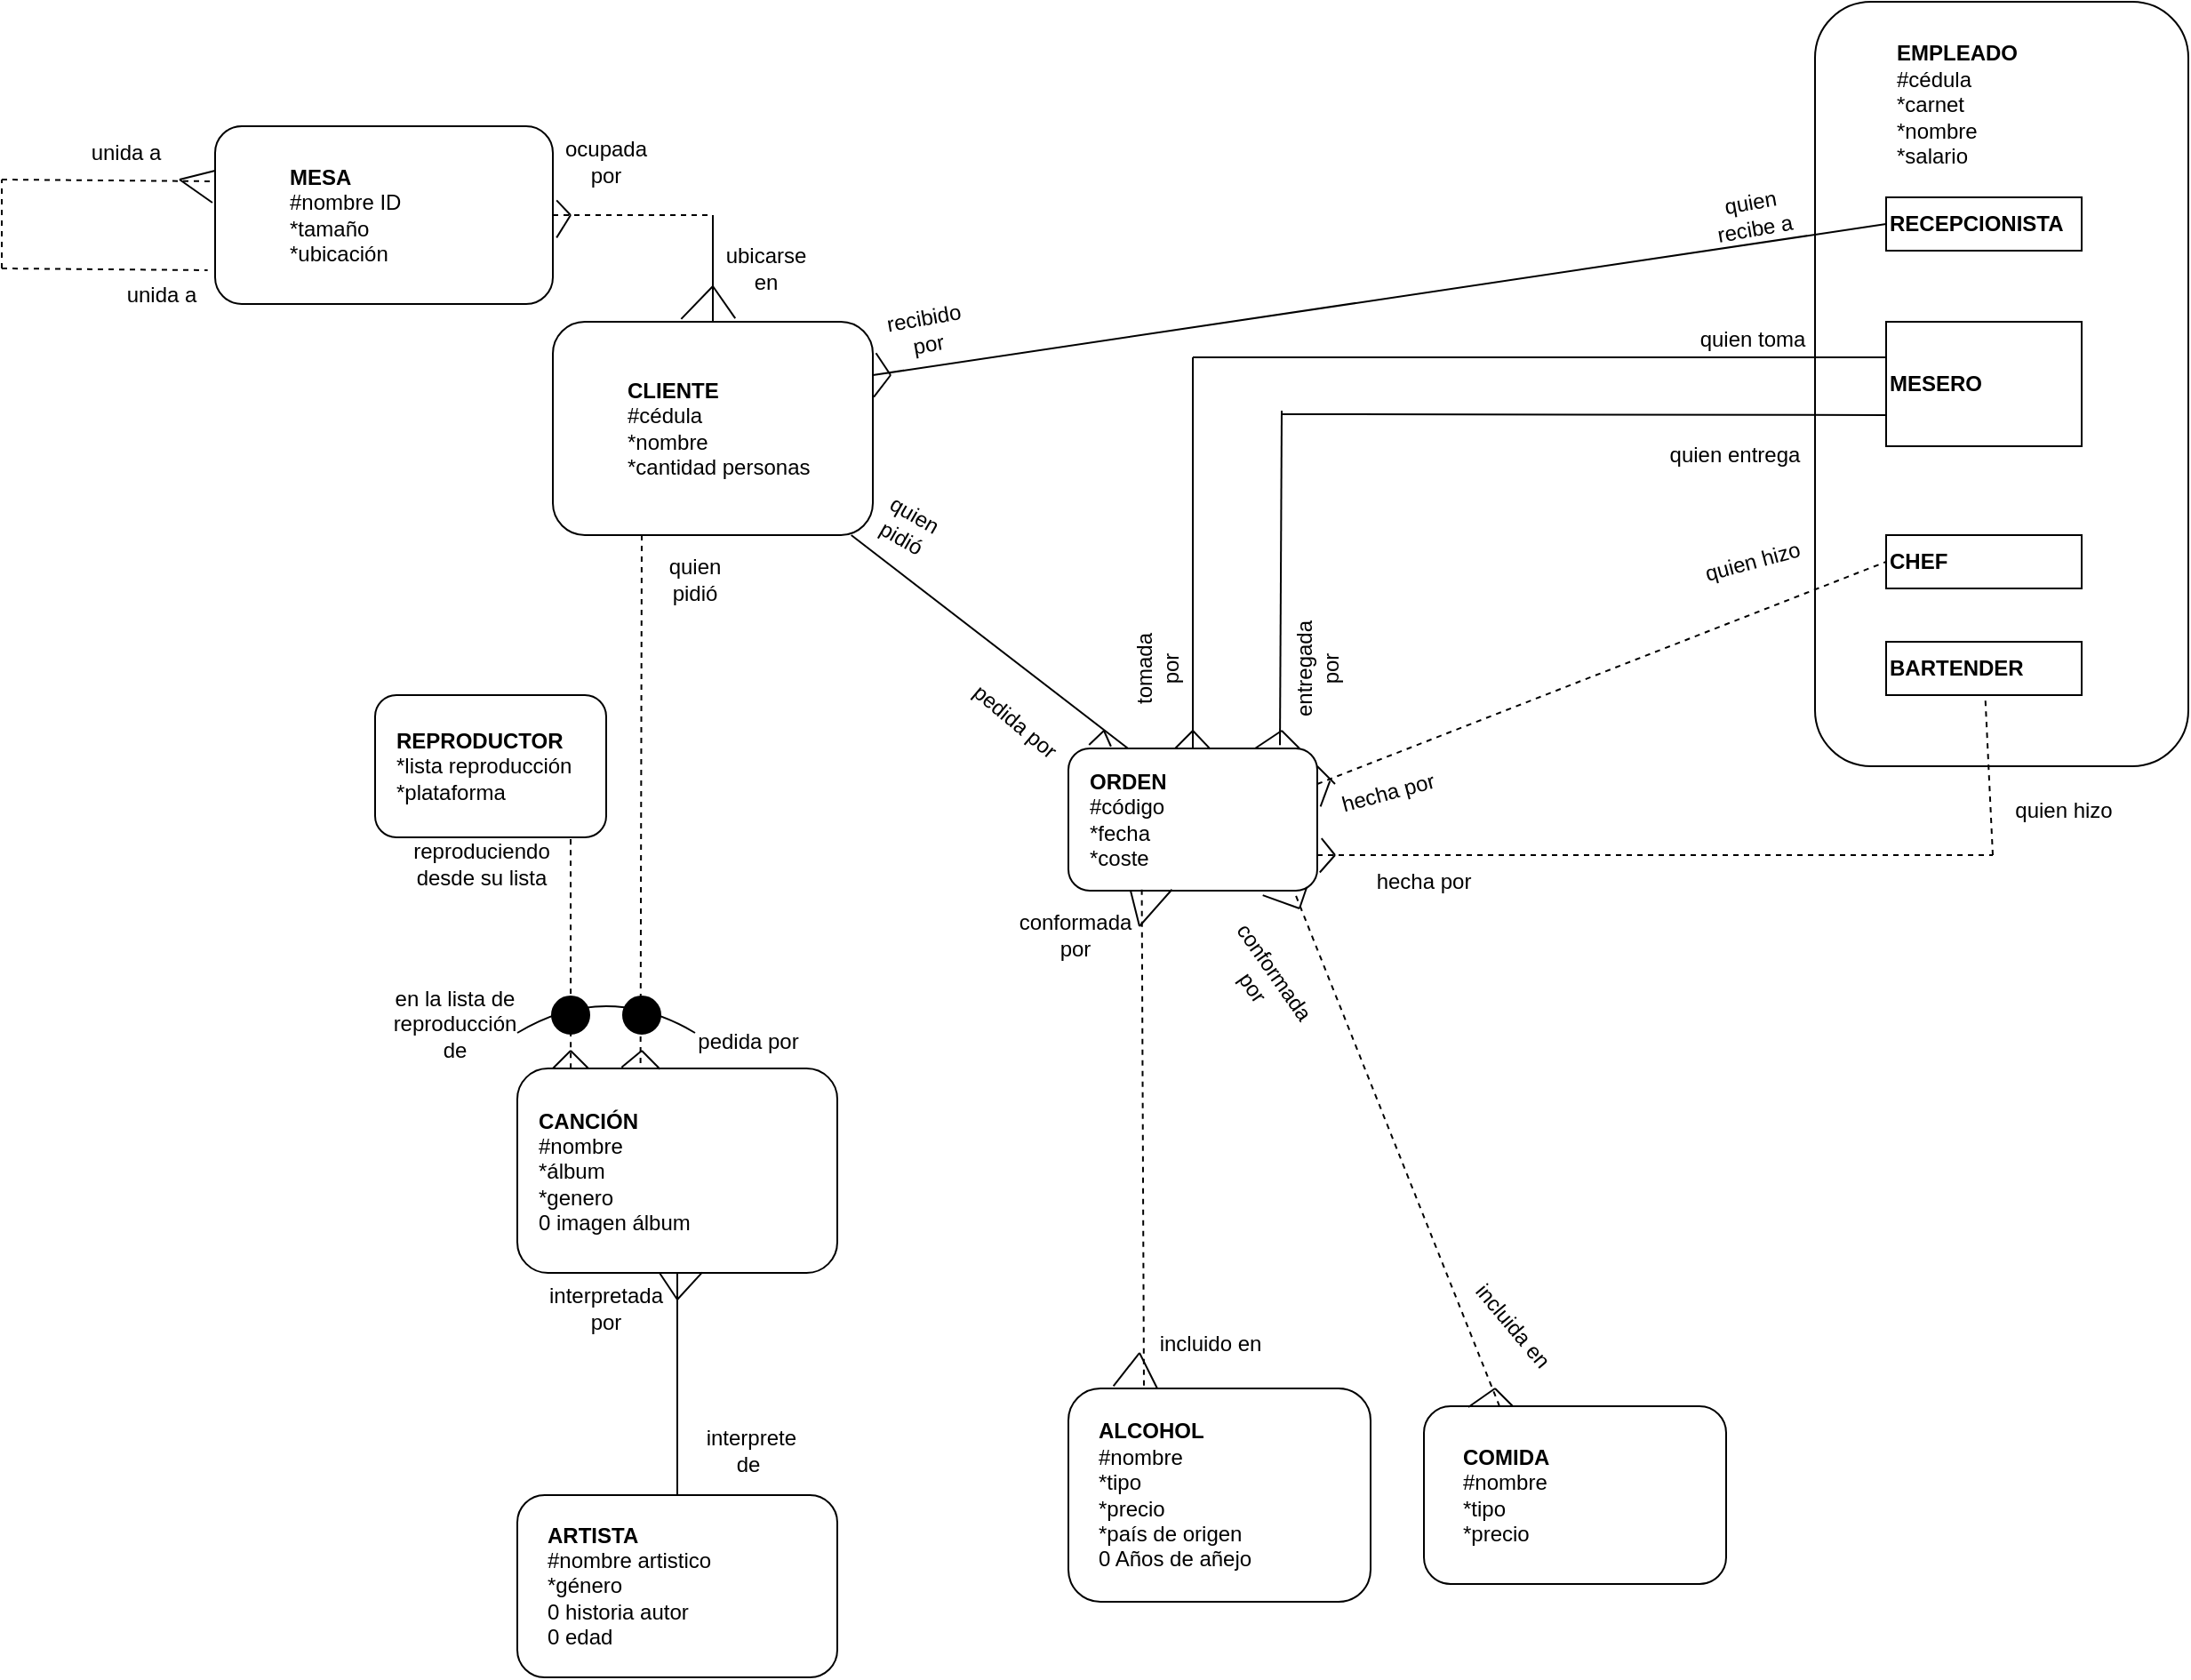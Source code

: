 <mxfile version="15.8.6" type="github">
  <diagram id="t7iMz_v3nmqHoSBbqk-X" name="ModeloER">
    <mxGraphModel dx="1397" dy="313" grid="1" gridSize="10" guides="1" tooltips="1" connect="1" arrows="1" fold="1" page="1" pageScale="1" pageWidth="827" pageHeight="1169" math="0" shadow="0">
      <root>
        <mxCell id="0" />
        <mxCell id="1" parent="0" />
        <mxCell id="szS_IiKJX-dhthdG4j-6-44" value="" style="endArrow=none;html=1;rounded=0;entryX=0.25;entryY=0;entryDx=0;entryDy=0;" parent="1" source="szS_IiKJX-dhthdG4j-6-2" target="szS_IiKJX-dhthdG4j-6-23" edge="1">
          <mxGeometry width="50" height="50" relative="1" as="geometry">
            <mxPoint x="450" y="490" as="sourcePoint" />
            <mxPoint x="500" y="440" as="targetPoint" />
          </mxGeometry>
        </mxCell>
        <mxCell id="szS_IiKJX-dhthdG4j-6-1" value="&lt;blockquote style=&quot;margin: 0 0 0 40px ; border: none ; padding: 0px&quot;&gt;&lt;b&gt;MESA&lt;/b&gt;&lt;/blockquote&gt;&lt;blockquote style=&quot;margin: 0px 0px 0px 40px ; border: none ; padding: 0px&quot;&gt;#nombre ID&lt;/blockquote&gt;&lt;blockquote style=&quot;margin: 0px 0px 0px 40px ; border: none ; padding: 0px&quot;&gt;*tamaño&lt;/blockquote&gt;&lt;blockquote style=&quot;margin: 0px 0px 0px 40px ; border: none ; padding: 0px&quot;&gt;*ubicación&lt;/blockquote&gt;" style="rounded=1;whiteSpace=wrap;html=1;align=left;" parent="1" vertex="1">
          <mxGeometry x="-40" y="70" width="190" height="100" as="geometry" />
        </mxCell>
        <mxCell id="szS_IiKJX-dhthdG4j-6-2" value="&lt;blockquote style=&quot;margin: 0 0 0 40px ; border: none ; padding: 0px&quot;&gt;&lt;b&gt;CLIENTE&lt;br&gt;&lt;/b&gt;#cédula&lt;br&gt;*nombre&lt;br&gt;*cantidad personas&lt;/blockquote&gt;" style="rounded=1;whiteSpace=wrap;html=1;align=left;" parent="1" vertex="1">
          <mxGeometry x="150" y="180" width="180" height="120" as="geometry" />
        </mxCell>
        <mxCell id="szS_IiKJX-dhthdG4j-6-14" value="" style="group;allowArrows=0;" parent="1" vertex="1" connectable="0">
          <mxGeometry x="860" width="210" height="430" as="geometry" />
        </mxCell>
        <mxCell id="szS_IiKJX-dhthdG4j-6-9" value="" style="rounded=1;whiteSpace=wrap;html=1;" parent="szS_IiKJX-dhthdG4j-6-14" vertex="1">
          <mxGeometry width="210" height="430" as="geometry" />
        </mxCell>
        <mxCell id="szS_IiKJX-dhthdG4j-6-8" value="&lt;blockquote style=&quot;margin: 0px 0px 0px 40px ; border: none ; padding: 0px&quot;&gt;&lt;/blockquote&gt;&lt;b&gt;&lt;div style=&quot;text-align: left&quot;&gt;&lt;b&gt;EMPLEADO&lt;/b&gt;&lt;/div&gt;&lt;/b&gt;&lt;blockquote style=&quot;margin: 0px 0px 0px 40px ; border: none ; padding: 0px&quot;&gt;&lt;/blockquote&gt;&lt;span&gt;&lt;div style=&quot;text-align: left&quot;&gt;&lt;span&gt;#cédula&lt;/span&gt;&lt;/div&gt;&lt;/span&gt;&lt;blockquote style=&quot;margin: 0px 0px 0px 40px ; border: none ; padding: 0px&quot;&gt;&lt;/blockquote&gt;&lt;span&gt;&lt;div style=&quot;text-align: left&quot;&gt;&lt;span&gt;*carnet&lt;/span&gt;&lt;/div&gt;&lt;/span&gt;&lt;blockquote style=&quot;margin: 0px 0px 0px 40px ; border: none ; padding: 0px&quot;&gt;&lt;/blockquote&gt;&lt;span&gt;&lt;div style=&quot;text-align: left&quot;&gt;&lt;span&gt;*nombre&lt;/span&gt;&lt;/div&gt;&lt;/span&gt;&lt;div style=&quot;text-align: left&quot;&gt;&lt;span&gt;*salario&lt;/span&gt;&lt;/div&gt;&lt;blockquote style=&quot;text-align: left ; margin: 0px 0px 0px 40px ; border: none ; padding: 0px&quot;&gt;&lt;br&gt;&lt;/blockquote&gt;" style="text;html=1;strokeColor=none;fillColor=none;align=center;verticalAlign=middle;whiteSpace=wrap;rounded=0;" parent="szS_IiKJX-dhthdG4j-6-14" vertex="1">
          <mxGeometry x="40" y="20" width="80" height="90" as="geometry" />
        </mxCell>
        <mxCell id="szS_IiKJX-dhthdG4j-6-10" value="&lt;b&gt;RECEPCIONISTA&lt;br&gt;&lt;/b&gt;" style="rounded=0;whiteSpace=wrap;html=1;align=left;" parent="szS_IiKJX-dhthdG4j-6-14" vertex="1">
          <mxGeometry x="40" y="110" width="110" height="30" as="geometry" />
        </mxCell>
        <mxCell id="szS_IiKJX-dhthdG4j-6-11" value="&lt;b&gt;MESERO&lt;/b&gt;" style="rounded=0;whiteSpace=wrap;html=1;align=left;" parent="szS_IiKJX-dhthdG4j-6-14" vertex="1">
          <mxGeometry x="40" y="180" width="110" height="70" as="geometry" />
        </mxCell>
        <mxCell id="szS_IiKJX-dhthdG4j-6-12" value="&lt;b&gt;CHEF&lt;/b&gt;" style="rounded=0;whiteSpace=wrap;html=1;align=left;" parent="szS_IiKJX-dhthdG4j-6-14" vertex="1">
          <mxGeometry x="40" y="300" width="110" height="30" as="geometry" />
        </mxCell>
        <mxCell id="szS_IiKJX-dhthdG4j-6-13" value="&lt;b&gt;BARTENDER&lt;/b&gt;" style="rounded=0;whiteSpace=wrap;html=1;align=left;" parent="szS_IiKJX-dhthdG4j-6-14" vertex="1">
          <mxGeometry x="40" y="360" width="110" height="30" as="geometry" />
        </mxCell>
        <mxCell id="szS_IiKJX-dhthdG4j-6-22" value="" style="group" parent="1" vertex="1" connectable="0">
          <mxGeometry x="50" y="390" width="130" height="80" as="geometry" />
        </mxCell>
        <mxCell id="szS_IiKJX-dhthdG4j-6-21" value="" style="rounded=1;whiteSpace=wrap;html=1;" parent="szS_IiKJX-dhthdG4j-6-22" vertex="1">
          <mxGeometry width="130" height="80" as="geometry" />
        </mxCell>
        <mxCell id="szS_IiKJX-dhthdG4j-6-20" value="&lt;b&gt;REPRODUCTOR&lt;/b&gt;&lt;br&gt;*lista reproducción&lt;br&gt;*plataforma" style="text;html=1;strokeColor=none;fillColor=none;align=left;verticalAlign=middle;whiteSpace=wrap;rounded=0;" parent="szS_IiKJX-dhthdG4j-6-22" vertex="1">
          <mxGeometry x="10" y="5" width="110" height="70" as="geometry" />
        </mxCell>
        <mxCell id="szS_IiKJX-dhthdG4j-6-25" value="" style="group" parent="1" vertex="1" connectable="0">
          <mxGeometry x="440" y="420" width="140" height="80" as="geometry" />
        </mxCell>
        <mxCell id="szS_IiKJX-dhthdG4j-6-24" value="" style="rounded=1;whiteSpace=wrap;html=1;" parent="szS_IiKJX-dhthdG4j-6-25" vertex="1">
          <mxGeometry width="140" height="80" as="geometry" />
        </mxCell>
        <mxCell id="szS_IiKJX-dhthdG4j-6-23" value="&lt;div&gt;&lt;b&gt;ORDEN&lt;/b&gt;&lt;/div&gt;&lt;div&gt;#código&lt;/div&gt;&lt;div&gt;*fecha&lt;/div&gt;&lt;div&gt;*coste&lt;/div&gt;" style="text;html=1;strokeColor=none;fillColor=none;align=left;verticalAlign=middle;whiteSpace=wrap;rounded=0;" parent="szS_IiKJX-dhthdG4j-6-25" vertex="1">
          <mxGeometry x="10" y="5" width="120" height="70" as="geometry" />
        </mxCell>
        <mxCell id="szS_IiKJX-dhthdG4j-6-28" value="" style="group" parent="1" vertex="1" connectable="0">
          <mxGeometry x="440" y="780" width="170" height="120" as="geometry" />
        </mxCell>
        <mxCell id="szS_IiKJX-dhthdG4j-6-27" value="" style="rounded=1;whiteSpace=wrap;html=1;" parent="szS_IiKJX-dhthdG4j-6-28" vertex="1">
          <mxGeometry width="170" height="120" as="geometry" />
        </mxCell>
        <mxCell id="szS_IiKJX-dhthdG4j-6-26" value="&lt;b&gt;ALCOHOL&lt;/b&gt;&lt;br&gt;#nombre&lt;br&gt;*tipo&lt;br&gt;*precio&lt;br&gt;*país de origen&lt;br&gt;0 Años de añejo" style="text;html=1;strokeColor=none;fillColor=none;align=left;verticalAlign=middle;whiteSpace=wrap;rounded=0;" parent="szS_IiKJX-dhthdG4j-6-28" vertex="1">
          <mxGeometry x="15" y="10" width="140" height="100" as="geometry" />
        </mxCell>
        <mxCell id="szS_IiKJX-dhthdG4j-6-31" value="" style="group" parent="1" vertex="1" connectable="0">
          <mxGeometry x="130" y="600" width="180" height="115" as="geometry" />
        </mxCell>
        <mxCell id="szS_IiKJX-dhthdG4j-6-30" value="" style="rounded=1;whiteSpace=wrap;html=1;" parent="szS_IiKJX-dhthdG4j-6-31" vertex="1">
          <mxGeometry width="180" height="115" as="geometry" />
        </mxCell>
        <mxCell id="szS_IiKJX-dhthdG4j-6-29" value="&lt;b&gt;CANCIÓN&lt;/b&gt;&lt;br&gt;#nombre&lt;br&gt;*álbum&lt;br&gt;*genero&lt;br&gt;0 imagen álbum" style="text;html=1;strokeColor=none;fillColor=none;align=left;verticalAlign=middle;whiteSpace=wrap;rounded=0;" parent="szS_IiKJX-dhthdG4j-6-31" vertex="1">
          <mxGeometry x="10" y="12.5" width="160" height="90" as="geometry" />
        </mxCell>
        <mxCell id="szS_IiKJX-dhthdG4j-6-34" value="" style="group" parent="1" vertex="1" connectable="0">
          <mxGeometry x="130" y="840" width="180" height="102.5" as="geometry" />
        </mxCell>
        <mxCell id="szS_IiKJX-dhthdG4j-6-33" value="" style="rounded=1;whiteSpace=wrap;html=1;" parent="szS_IiKJX-dhthdG4j-6-34" vertex="1">
          <mxGeometry width="180" height="102.5" as="geometry" />
        </mxCell>
        <mxCell id="szS_IiKJX-dhthdG4j-6-32" value="&lt;div&gt;&lt;b&gt;ARTISTA&lt;/b&gt;&lt;/div&gt;&lt;div&gt;#nombre artistico&lt;/div&gt;&lt;div&gt;*género&lt;/div&gt;&lt;div&gt;0 historia autor&lt;/div&gt;&lt;div&gt;0 edad&lt;/div&gt;" style="text;html=1;strokeColor=none;fillColor=none;align=left;verticalAlign=middle;whiteSpace=wrap;rounded=0;" parent="szS_IiKJX-dhthdG4j-6-34" vertex="1">
          <mxGeometry x="15" y="11.25" width="150" height="80" as="geometry" />
        </mxCell>
        <mxCell id="szS_IiKJX-dhthdG4j-6-37" value="" style="endArrow=none;dashed=1;html=1;rounded=0;exitX=1;exitY=0.5;exitDx=0;exitDy=0;" parent="1" source="szS_IiKJX-dhthdG4j-6-1" edge="1">
          <mxGeometry width="50" height="50" relative="1" as="geometry">
            <mxPoint x="-120" y="660" as="sourcePoint" />
            <mxPoint x="240" y="120" as="targetPoint" />
          </mxGeometry>
        </mxCell>
        <mxCell id="szS_IiKJX-dhthdG4j-6-39" value="" style="endArrow=none;html=1;rounded=0;" parent="1" edge="1">
          <mxGeometry width="50" height="50" relative="1" as="geometry">
            <mxPoint x="240" y="120" as="sourcePoint" />
            <mxPoint x="240" y="180" as="targetPoint" />
          </mxGeometry>
        </mxCell>
        <mxCell id="szS_IiKJX-dhthdG4j-6-40" value="" style="endArrow=none;dashed=1;html=1;rounded=0;entryX=0.385;entryY=-0.013;entryDx=0;entryDy=0;entryPerimeter=0;" parent="1" target="szS_IiKJX-dhthdG4j-6-30" edge="1">
          <mxGeometry width="50" height="50" relative="1" as="geometry">
            <mxPoint x="200" y="300" as="sourcePoint" />
            <mxPoint x="200" y="460" as="targetPoint" />
          </mxGeometry>
        </mxCell>
        <mxCell id="szS_IiKJX-dhthdG4j-6-45" value="" style="endArrow=none;html=1;rounded=0;entryX=0;entryY=0.5;entryDx=0;entryDy=0;exitX=1;exitY=0.25;exitDx=0;exitDy=0;" parent="1" source="szS_IiKJX-dhthdG4j-6-2" target="szS_IiKJX-dhthdG4j-6-10" edge="1">
          <mxGeometry width="50" height="50" relative="1" as="geometry">
            <mxPoint x="360" y="200" as="sourcePoint" />
            <mxPoint x="770" y="233" as="targetPoint" />
          </mxGeometry>
        </mxCell>
        <mxCell id="szS_IiKJX-dhthdG4j-6-17" value="" style="group" parent="1" vertex="1" connectable="0">
          <mxGeometry x="640" y="790" width="170" height="100" as="geometry" />
        </mxCell>
        <mxCell id="szS_IiKJX-dhthdG4j-6-15" value="" style="rounded=1;whiteSpace=wrap;html=1;arcSize=15;" parent="szS_IiKJX-dhthdG4j-6-17" vertex="1">
          <mxGeometry width="170" height="100" as="geometry" />
        </mxCell>
        <mxCell id="szS_IiKJX-dhthdG4j-6-16" value="&lt;b&gt;COMIDA&lt;/b&gt;&lt;br&gt;#nombre&lt;br&gt;*tipo&lt;br&gt;*precio" style="text;html=1;strokeColor=none;fillColor=none;align=left;verticalAlign=middle;whiteSpace=wrap;rounded=0;" parent="szS_IiKJX-dhthdG4j-6-17" vertex="1">
          <mxGeometry x="20" y="10" width="130" height="80" as="geometry" />
        </mxCell>
        <mxCell id="szS_IiKJX-dhthdG4j-6-50" value="" style="endArrow=none;html=1;rounded=0;" parent="1" edge="1">
          <mxGeometry width="50" height="50" relative="1" as="geometry">
            <mxPoint x="510" y="200" as="sourcePoint" />
            <mxPoint x="900" y="200" as="targetPoint" />
          </mxGeometry>
        </mxCell>
        <mxCell id="szS_IiKJX-dhthdG4j-6-51" value="" style="endArrow=none;html=1;rounded=0;entryX=0.5;entryY=0;entryDx=0;entryDy=0;exitX=0.5;exitY=1;exitDx=0;exitDy=0;" parent="1" target="szS_IiKJX-dhthdG4j-6-33" edge="1" source="szS_IiKJX-dhthdG4j-6-30">
          <mxGeometry width="50" height="50" relative="1" as="geometry">
            <mxPoint x="310" y="656" as="sourcePoint" />
            <mxPoint x="410" y="656" as="targetPoint" />
          </mxGeometry>
        </mxCell>
        <mxCell id="szS_IiKJX-dhthdG4j-6-56" value="" style="endArrow=none;dashed=1;html=1;rounded=0;entryX=0.25;entryY=0;entryDx=0;entryDy=0;exitX=0.295;exitY=0.992;exitDx=0;exitDy=0;exitPerimeter=0;" parent="1" edge="1" target="szS_IiKJX-dhthdG4j-6-27" source="szS_IiKJX-dhthdG4j-6-24">
          <mxGeometry width="50" height="50" relative="1" as="geometry">
            <mxPoint x="560" y="500" as="sourcePoint" />
            <mxPoint x="810" y="790" as="targetPoint" />
          </mxGeometry>
        </mxCell>
        <mxCell id="szS_IiKJX-dhthdG4j-6-63" value="" style="endArrow=none;html=1;curved=1;" parent="1" edge="1">
          <mxGeometry width="50" height="50" relative="1" as="geometry">
            <mxPoint x="130" y="580" as="sourcePoint" />
            <mxPoint x="230" y="580" as="targetPoint" />
            <Array as="points">
              <mxPoint x="180" y="550" />
            </Array>
          </mxGeometry>
        </mxCell>
        <mxCell id="szS_IiKJX-dhthdG4j-6-68" value="" style="shape=image;html=1;verticalAlign=top;verticalLabelPosition=bottom;labelBackgroundColor=#ffffff;imageAspect=0;aspect=fixed;image=https://cdn4.iconfinder.com/data/icons/essential-app-2/16/record-round-circle-dot-128.png;connectable=0;allowArrows=0;" parent="1" vertex="1">
          <mxGeometry x="130" y="550" as="geometry" />
        </mxCell>
        <mxCell id="szS_IiKJX-dhthdG4j-6-71" value="" style="shape=ellipse;html=1;fillColor=#000000;strokeWidth=2;verticalLabelPosition=bottom;verticalAlignment=top;perimeter=ellipsePerimeter;connectable=0;allowArrows=0;" parent="1" vertex="1">
          <mxGeometry x="150" y="560" width="20" height="20" as="geometry" />
        </mxCell>
        <mxCell id="szS_IiKJX-dhthdG4j-6-72" value="" style="shape=ellipse;html=1;fillColor=#000000;strokeWidth=2;verticalLabelPosition=bottom;verticalAlignment=top;perimeter=ellipsePerimeter;connectable=0;allowArrows=0;" parent="1" vertex="1">
          <mxGeometry x="190" y="560" width="20" height="20" as="geometry" />
        </mxCell>
        <mxCell id="szS_IiKJX-dhthdG4j-6-76" value="" style="endArrow=none;dashed=1;html=1;curved=1;entryX=0.912;entryY=1.026;entryDx=0;entryDy=0;entryPerimeter=0;exitX=0.25;exitY=0;exitDx=0;exitDy=0;" parent="1" source="szS_IiKJX-dhthdG4j-6-15" target="szS_IiKJX-dhthdG4j-6-24" edge="1">
          <mxGeometry width="50" height="50" relative="1" as="geometry">
            <mxPoint x="840" y="600" as="sourcePoint" />
            <mxPoint x="580" y="500" as="targetPoint" />
          </mxGeometry>
        </mxCell>
        <mxCell id="szS_IiKJX-dhthdG4j-6-79" value="" style="endArrow=none;html=1;curved=1;" parent="1" edge="1">
          <mxGeometry width="50" height="50" relative="1" as="geometry">
            <mxPoint x="510" y="420" as="sourcePoint" />
            <mxPoint x="510" y="200" as="targetPoint" />
          </mxGeometry>
        </mxCell>
        <mxCell id="szS_IiKJX-dhthdG4j-6-80" value="" style="endArrow=none;html=1;curved=1;entryX=0;entryY=0.75;entryDx=0;entryDy=0;" parent="1" target="szS_IiKJX-dhthdG4j-6-11" edge="1">
          <mxGeometry width="50" height="50" relative="1" as="geometry">
            <mxPoint x="560" y="232" as="sourcePoint" />
            <mxPoint x="590" y="390" as="targetPoint" />
          </mxGeometry>
        </mxCell>
        <mxCell id="szS_IiKJX-dhthdG4j-6-81" value="" style="endArrow=none;html=1;curved=1;exitX=0.85;exitY=-0.023;exitDx=0;exitDy=0;exitPerimeter=0;" parent="1" source="szS_IiKJX-dhthdG4j-6-24" edge="1">
          <mxGeometry width="50" height="50" relative="1" as="geometry">
            <mxPoint x="560" y="410" as="sourcePoint" />
            <mxPoint x="560" y="230" as="targetPoint" />
          </mxGeometry>
        </mxCell>
        <mxCell id="szS_IiKJX-dhthdG4j-6-82" value="" style="endArrow=none;html=1;curved=1;exitX=0.111;exitY=0;exitDx=0;exitDy=0;exitPerimeter=0;" parent="1" source="szS_IiKJX-dhthdG4j-6-30" edge="1">
          <mxGeometry width="50" height="50" relative="1" as="geometry">
            <mxPoint x="80" y="610" as="sourcePoint" />
            <mxPoint x="160" y="590" as="targetPoint" />
          </mxGeometry>
        </mxCell>
        <mxCell id="szS_IiKJX-dhthdG4j-6-83" value="" style="endArrow=none;html=1;curved=1;" parent="1" edge="1">
          <mxGeometry width="50" height="50" relative="1" as="geometry">
            <mxPoint x="160" y="590" as="sourcePoint" />
            <mxPoint x="170" y="600" as="targetPoint" />
          </mxGeometry>
        </mxCell>
        <mxCell id="szS_IiKJX-dhthdG4j-6-85" value="" style="endArrow=none;dashed=1;html=1;curved=1;exitX=0.167;exitY=0;exitDx=0;exitDy=0;exitPerimeter=0;" parent="1" source="szS_IiKJX-dhthdG4j-6-30" edge="1">
          <mxGeometry width="50" height="50" relative="1" as="geometry">
            <mxPoint x="160" y="520" as="sourcePoint" />
            <mxPoint x="160" y="470" as="targetPoint" />
          </mxGeometry>
        </mxCell>
        <mxCell id="szS_IiKJX-dhthdG4j-6-86" value="" style="endArrow=none;html=1;curved=1;exitX=0.326;exitY=-0.005;exitDx=0;exitDy=0;exitPerimeter=0;" parent="1" source="szS_IiKJX-dhthdG4j-6-30" edge="1">
          <mxGeometry width="50" height="50" relative="1" as="geometry">
            <mxPoint x="130" y="520" as="sourcePoint" />
            <mxPoint x="200" y="590" as="targetPoint" />
          </mxGeometry>
        </mxCell>
        <mxCell id="szS_IiKJX-dhthdG4j-6-87" value="" style="endArrow=none;html=1;curved=1;exitX=0.446;exitY=0.003;exitDx=0;exitDy=0;exitPerimeter=0;" parent="1" source="szS_IiKJX-dhthdG4j-6-30" edge="1">
          <mxGeometry width="50" height="50" relative="1" as="geometry">
            <mxPoint x="250" y="580" as="sourcePoint" />
            <mxPoint x="200" y="590" as="targetPoint" />
          </mxGeometry>
        </mxCell>
        <mxCell id="szS_IiKJX-dhthdG4j-6-88" value="en la lista de reproducción de" style="text;html=1;strokeColor=none;fillColor=none;align=center;verticalAlign=middle;whiteSpace=wrap;rounded=0;" parent="1" vertex="1">
          <mxGeometry x="60" y="550" width="70" height="50" as="geometry" />
        </mxCell>
        <mxCell id="szS_IiKJX-dhthdG4j-6-90" value="pedida por" style="text;html=1;strokeColor=none;fillColor=none;align=center;verticalAlign=middle;whiteSpace=wrap;rounded=0;" parent="1" vertex="1">
          <mxGeometry x="230" y="570" width="60" height="30" as="geometry" />
        </mxCell>
        <mxCell id="szS_IiKJX-dhthdG4j-6-91" value="reproduciendo desde su lista" style="text;html=1;strokeColor=none;fillColor=none;align=center;verticalAlign=middle;whiteSpace=wrap;rounded=0;" parent="1" vertex="1">
          <mxGeometry x="80" y="470" width="60" height="30" as="geometry" />
        </mxCell>
        <mxCell id="szS_IiKJX-dhthdG4j-6-93" value="quien pidió" style="text;html=1;strokeColor=none;fillColor=none;align=center;verticalAlign=middle;whiteSpace=wrap;rounded=0;" parent="1" vertex="1">
          <mxGeometry x="200" y="310" width="60" height="30" as="geometry" />
        </mxCell>
        <mxCell id="szS_IiKJX-dhthdG4j-6-95" value="quien pidió" style="text;html=1;strokeColor=none;fillColor=none;align=center;verticalAlign=middle;whiteSpace=wrap;rounded=0;rotation=30;" parent="1" vertex="1">
          <mxGeometry x="320" y="280" width="60" height="30" as="geometry" />
        </mxCell>
        <mxCell id="szS_IiKJX-dhthdG4j-6-97" value="pedida por" style="text;html=1;strokeColor=none;fillColor=none;align=center;verticalAlign=middle;whiteSpace=wrap;rounded=0;rotation=40;" parent="1" vertex="1">
          <mxGeometry x="380" y="390" width="60" height="30" as="geometry" />
        </mxCell>
        <mxCell id="szS_IiKJX-dhthdG4j-6-98" value="tomada por" style="text;html=1;strokeColor=none;fillColor=none;align=center;verticalAlign=middle;whiteSpace=wrap;rounded=0;rotation=-90;" parent="1" vertex="1">
          <mxGeometry x="460" y="360" width="60" height="30" as="geometry" />
        </mxCell>
        <mxCell id="szS_IiKJX-dhthdG4j-6-102" value="quien toma" style="text;html=1;strokeColor=none;fillColor=none;align=center;verticalAlign=middle;whiteSpace=wrap;rounded=0;" parent="1" vertex="1">
          <mxGeometry x="760" y="180" width="130" height="20" as="geometry" />
        </mxCell>
        <mxCell id="szS_IiKJX-dhthdG4j-6-103" value="quien entrega" style="text;html=1;strokeColor=none;fillColor=none;align=center;verticalAlign=middle;whiteSpace=wrap;rounded=0;" parent="1" vertex="1">
          <mxGeometry x="770" y="240" width="90" height="30" as="geometry" />
        </mxCell>
        <mxCell id="szS_IiKJX-dhthdG4j-6-104" value="entregada por" style="text;html=1;strokeColor=none;fillColor=none;align=center;verticalAlign=middle;whiteSpace=wrap;rounded=0;rotation=-90;" parent="1" vertex="1">
          <mxGeometry x="550" y="360" width="60" height="30" as="geometry" />
        </mxCell>
        <mxCell id="szS_IiKJX-dhthdG4j-6-105" value="" style="endArrow=none;html=1;entryX=0.57;entryY=0.004;entryDx=0;entryDy=0;entryPerimeter=0;" parent="1" target="szS_IiKJX-dhthdG4j-6-24" edge="1">
          <mxGeometry width="50" height="50" relative="1" as="geometry">
            <mxPoint x="510" y="410" as="sourcePoint" />
            <mxPoint x="630" y="360" as="targetPoint" />
          </mxGeometry>
        </mxCell>
        <mxCell id="szS_IiKJX-dhthdG4j-6-106" value="" style="endArrow=none;html=1;entryX=0.429;entryY=0;entryDx=0;entryDy=0;entryPerimeter=0;" parent="1" target="szS_IiKJX-dhthdG4j-6-24" edge="1">
          <mxGeometry width="50" height="50" relative="1" as="geometry">
            <mxPoint x="510" y="410" as="sourcePoint" />
            <mxPoint x="630" y="360" as="targetPoint" />
          </mxGeometry>
        </mxCell>
        <mxCell id="szS_IiKJX-dhthdG4j-6-108" value="recibido por" style="text;html=1;strokeColor=none;fillColor=none;align=center;verticalAlign=middle;whiteSpace=wrap;rounded=0;rotation=-10;" parent="1" vertex="1">
          <mxGeometry x="330" y="170" width="60" height="30" as="geometry" />
        </mxCell>
        <mxCell id="szS_IiKJX-dhthdG4j-6-109" value="quien recibe a" style="text;html=1;strokeColor=none;fillColor=none;align=center;verticalAlign=middle;whiteSpace=wrap;rounded=0;rotation=-10;" parent="1" vertex="1">
          <mxGeometry x="795" y="105" width="60" height="30" as="geometry" />
        </mxCell>
        <mxCell id="szS_IiKJX-dhthdG4j-6-110" value="" style="endArrow=none;html=1;exitX=0.75;exitY=0;exitDx=0;exitDy=0;" parent="1" source="szS_IiKJX-dhthdG4j-6-24" edge="1">
          <mxGeometry width="50" height="50" relative="1" as="geometry">
            <mxPoint x="580" y="400" as="sourcePoint" />
            <mxPoint x="560" y="410" as="targetPoint" />
          </mxGeometry>
        </mxCell>
        <mxCell id="szS_IiKJX-dhthdG4j-6-111" value="" style="endArrow=none;html=1;" parent="1" edge="1">
          <mxGeometry width="50" height="50" relative="1" as="geometry">
            <mxPoint x="560" y="410" as="sourcePoint" />
            <mxPoint x="570" y="420" as="targetPoint" />
          </mxGeometry>
        </mxCell>
        <mxCell id="szS_IiKJX-dhthdG4j-6-112" value="" style="endArrow=none;html=1;exitX=1.003;exitY=0.353;exitDx=0;exitDy=0;exitPerimeter=0;" parent="1" source="szS_IiKJX-dhthdG4j-6-2" edge="1">
          <mxGeometry width="50" height="50" relative="1" as="geometry">
            <mxPoint x="580" y="310" as="sourcePoint" />
            <mxPoint x="340" y="210" as="targetPoint" />
          </mxGeometry>
        </mxCell>
        <mxCell id="szS_IiKJX-dhthdG4j-6-113" value="" style="endArrow=none;html=1;exitX=0;exitY=0.75;exitDx=0;exitDy=0;" parent="1" source="szS_IiKJX-dhthdG4j-6-108" edge="1">
          <mxGeometry width="50" height="50" relative="1" as="geometry">
            <mxPoint x="580" y="310" as="sourcePoint" />
            <mxPoint x="340" y="210" as="targetPoint" />
          </mxGeometry>
        </mxCell>
        <mxCell id="szS_IiKJX-dhthdG4j-6-114" value="interpretada por" style="text;html=1;strokeColor=none;fillColor=none;align=center;verticalAlign=middle;whiteSpace=wrap;rounded=0;connectable=0;" parent="1" vertex="1">
          <mxGeometry x="150" y="720" width="60" height="30" as="geometry" />
        </mxCell>
        <mxCell id="szS_IiKJX-dhthdG4j-6-115" value="&amp;nbsp;interprete de" style="text;html=1;strokeColor=none;fillColor=none;align=center;verticalAlign=middle;whiteSpace=wrap;rounded=0;" parent="1" vertex="1">
          <mxGeometry x="230" y="800" width="60" height="30" as="geometry" />
        </mxCell>
        <mxCell id="szS_IiKJX-dhthdG4j-6-119" value="ocupada por" style="text;html=1;strokeColor=none;fillColor=none;align=center;verticalAlign=middle;whiteSpace=wrap;rounded=0;" parent="1" vertex="1">
          <mxGeometry x="150" y="75" width="60" height="30" as="geometry" />
        </mxCell>
        <mxCell id="szS_IiKJX-dhthdG4j-6-120" value="ubicarse en" style="text;html=1;strokeColor=none;fillColor=none;align=center;verticalAlign=middle;whiteSpace=wrap;rounded=0;connectable=0;" parent="1" vertex="1">
          <mxGeometry x="240" y="135" width="60" height="30" as="geometry" />
        </mxCell>
        <mxCell id="szS_IiKJX-dhthdG4j-6-121" value="conformada por" style="text;html=1;strokeColor=none;fillColor=none;align=center;verticalAlign=middle;whiteSpace=wrap;rounded=0;rotation=0;connectable=0;" parent="1" vertex="1">
          <mxGeometry x="414" y="510" width="60" height="30" as="geometry" />
        </mxCell>
        <mxCell id="szS_IiKJX-dhthdG4j-6-123" value="incluido en" style="text;html=1;strokeColor=none;fillColor=none;align=center;verticalAlign=middle;whiteSpace=wrap;rounded=0;rotation=0;connectable=0;" parent="1" vertex="1">
          <mxGeometry x="490" y="740" width="60" height="30" as="geometry" />
        </mxCell>
        <mxCell id="szS_IiKJX-dhthdG4j-6-124" value="conformada por" style="text;html=1;strokeColor=none;fillColor=none;align=center;verticalAlign=middle;whiteSpace=wrap;rounded=0;rotation=55;connectable=0;" parent="1" vertex="1">
          <mxGeometry x="520" y="535" width="60" height="30" as="geometry" />
        </mxCell>
        <mxCell id="szS_IiKJX-dhthdG4j-6-125" value="incluida en" style="text;html=1;strokeColor=none;fillColor=none;align=center;verticalAlign=middle;whiteSpace=wrap;rounded=0;rotation=50;connectable=0;" parent="1" vertex="1">
          <mxGeometry x="660" y="730" width="60" height="30" as="geometry" />
        </mxCell>
        <mxCell id="szS_IiKJX-dhthdG4j-6-128" value="quien hizo" style="text;html=1;strokeColor=none;fillColor=none;align=center;verticalAlign=middle;whiteSpace=wrap;rounded=0;rotation=-15;" parent="1" vertex="1">
          <mxGeometry x="795" y="300" width="60" height="30" as="geometry" />
        </mxCell>
        <mxCell id="szS_IiKJX-dhthdG4j-6-129" value="" style="endArrow=none;html=1;exitX=0.401;exitY=-0.013;exitDx=0;exitDy=0;exitPerimeter=0;" parent="1" source="szS_IiKJX-dhthdG4j-6-2" edge="1">
          <mxGeometry width="50" height="50" relative="1" as="geometry">
            <mxPoint x="300" y="140" as="sourcePoint" />
            <mxPoint x="240" y="160" as="targetPoint" />
          </mxGeometry>
        </mxCell>
        <mxCell id="szS_IiKJX-dhthdG4j-6-130" value="" style="endArrow=none;html=1;entryX=0.57;entryY=-0.016;entryDx=0;entryDy=0;entryPerimeter=0;" parent="1" target="szS_IiKJX-dhthdG4j-6-2" edge="1">
          <mxGeometry width="50" height="50" relative="1" as="geometry">
            <mxPoint x="240" y="160" as="sourcePoint" />
            <mxPoint x="350" y="90" as="targetPoint" />
          </mxGeometry>
        </mxCell>
        <mxCell id="szS_IiKJX-dhthdG4j-6-142" value="hecha por" style="text;html=1;strokeColor=none;fillColor=none;align=center;verticalAlign=middle;whiteSpace=wrap;rounded=0;rotation=-15;connectable=0;" parent="1" vertex="1">
          <mxGeometry x="590" y="430" width="60" height="30" as="geometry" />
        </mxCell>
        <mxCell id="szS_IiKJX-dhthdG4j-6-143" value="" style="endArrow=none;html=1;entryX=-0.004;entryY=0.31;entryDx=0;entryDy=0;entryPerimeter=0;dashed=1;" parent="1" target="szS_IiKJX-dhthdG4j-6-1" edge="1">
          <mxGeometry width="50" height="50" relative="1" as="geometry">
            <mxPoint x="-160" y="100" as="sourcePoint" />
            <mxPoint x="-80" y="50" as="targetPoint" />
          </mxGeometry>
        </mxCell>
        <mxCell id="szS_IiKJX-dhthdG4j-6-146" value="" style="endArrow=none;dashed=1;html=1;" parent="1" edge="1">
          <mxGeometry width="50" height="50" relative="1" as="geometry">
            <mxPoint x="-160" y="150" as="sourcePoint" />
            <mxPoint x="-160" y="100" as="targetPoint" />
          </mxGeometry>
        </mxCell>
        <mxCell id="szS_IiKJX-dhthdG4j-6-147" value="" style="endArrow=none;dashed=1;html=1;entryX=-0.022;entryY=0.81;entryDx=0;entryDy=0;entryPerimeter=0;" parent="1" target="szS_IiKJX-dhthdG4j-6-1" edge="1">
          <mxGeometry width="50" height="50" relative="1" as="geometry">
            <mxPoint x="-160" y="150" as="sourcePoint" />
            <mxPoint x="-80" y="50" as="targetPoint" />
          </mxGeometry>
        </mxCell>
        <mxCell id="szS_IiKJX-dhthdG4j-6-148" value="" style="endArrow=none;html=1;entryX=-0.008;entryY=0.43;entryDx=0;entryDy=0;entryPerimeter=0;" parent="1" target="szS_IiKJX-dhthdG4j-6-1" edge="1">
          <mxGeometry width="50" height="50" relative="1" as="geometry">
            <mxPoint x="-60" y="100" as="sourcePoint" />
            <mxPoint x="-70" y="130" as="targetPoint" />
          </mxGeometry>
        </mxCell>
        <mxCell id="szS_IiKJX-dhthdG4j-6-149" value="" style="endArrow=none;html=1;entryX=0;entryY=0.25;entryDx=0;entryDy=0;" parent="1" target="szS_IiKJX-dhthdG4j-6-1" edge="1">
          <mxGeometry width="50" height="50" relative="1" as="geometry">
            <mxPoint x="-60" y="100" as="sourcePoint" />
            <mxPoint x="-80" y="50" as="targetPoint" />
          </mxGeometry>
        </mxCell>
        <mxCell id="szS_IiKJX-dhthdG4j-6-150" value="unida a" style="text;html=1;strokeColor=none;fillColor=none;align=center;verticalAlign=middle;whiteSpace=wrap;rounded=0;" parent="1" vertex="1">
          <mxGeometry x="-100" y="150" width="60" height="30" as="geometry" />
        </mxCell>
        <mxCell id="szS_IiKJX-dhthdG4j-6-151" value="unida a" style="text;html=1;strokeColor=none;fillColor=none;align=center;verticalAlign=middle;whiteSpace=wrap;rounded=0;" parent="1" vertex="1">
          <mxGeometry x="-120" y="70" width="60" height="30" as="geometry" />
        </mxCell>
        <mxCell id="E4MxPmM2y-Qh73wYfzmi-3" value="" style="endArrow=none;dashed=1;html=1;rounded=0;exitX=1;exitY=0.25;exitDx=0;exitDy=0;entryX=0;entryY=0.5;entryDx=0;entryDy=0;" edge="1" parent="1" source="szS_IiKJX-dhthdG4j-6-24" target="szS_IiKJX-dhthdG4j-6-12">
          <mxGeometry width="50" height="50" relative="1" as="geometry">
            <mxPoint x="750" y="360" as="sourcePoint" />
            <mxPoint x="720" y="380" as="targetPoint" />
          </mxGeometry>
        </mxCell>
        <mxCell id="E4MxPmM2y-Qh73wYfzmi-6" value="hecha por" style="text;html=1;strokeColor=none;fillColor=none;align=center;verticalAlign=middle;whiteSpace=wrap;rounded=0;rotation=0;" vertex="1" parent="1">
          <mxGeometry x="610" y="480" width="60" height="30" as="geometry" />
        </mxCell>
        <mxCell id="E4MxPmM2y-Qh73wYfzmi-7" value="" style="endArrow=none;dashed=1;html=1;rounded=0;exitX=1;exitY=0.75;exitDx=0;exitDy=0;" edge="1" parent="1" source="szS_IiKJX-dhthdG4j-6-24">
          <mxGeometry width="50" height="50" relative="1" as="geometry">
            <mxPoint x="750" y="560" as="sourcePoint" />
            <mxPoint x="960" y="480" as="targetPoint" />
          </mxGeometry>
        </mxCell>
        <mxCell id="E4MxPmM2y-Qh73wYfzmi-8" value="" style="endArrow=none;dashed=1;html=1;rounded=0;" edge="1" parent="1" target="szS_IiKJX-dhthdG4j-6-13">
          <mxGeometry width="50" height="50" relative="1" as="geometry">
            <mxPoint x="960" y="480" as="sourcePoint" />
            <mxPoint x="800" y="510" as="targetPoint" />
          </mxGeometry>
        </mxCell>
        <mxCell id="E4MxPmM2y-Qh73wYfzmi-9" value="quien hizo" style="text;html=1;strokeColor=none;fillColor=none;align=center;verticalAlign=middle;whiteSpace=wrap;rounded=0;rotation=0;" vertex="1" parent="1">
          <mxGeometry x="970" y="440" width="60" height="30" as="geometry" />
        </mxCell>
        <mxCell id="E4MxPmM2y-Qh73wYfzmi-10" value="" style="endArrow=none;html=1;rounded=0;entryX=0.578;entryY=0.997;entryDx=0;entryDy=0;entryPerimeter=0;" edge="1" parent="1" target="szS_IiKJX-dhthdG4j-6-30">
          <mxGeometry width="50" height="50" relative="1" as="geometry">
            <mxPoint x="220" y="730" as="sourcePoint" />
            <mxPoint x="240" y="720" as="targetPoint" />
          </mxGeometry>
        </mxCell>
        <mxCell id="E4MxPmM2y-Qh73wYfzmi-11" value="" style="endArrow=none;html=1;rounded=0;" edge="1" parent="1">
          <mxGeometry width="50" height="50" relative="1" as="geometry">
            <mxPoint x="210" y="715" as="sourcePoint" />
            <mxPoint x="220" y="730" as="targetPoint" />
          </mxGeometry>
        </mxCell>
        <mxCell id="E4MxPmM2y-Qh73wYfzmi-12" value="" style="endArrow=none;html=1;rounded=0;entryX=0.416;entryY=0.992;entryDx=0;entryDy=0;entryPerimeter=0;" edge="1" parent="1" target="szS_IiKJX-dhthdG4j-6-24">
          <mxGeometry width="50" height="50" relative="1" as="geometry">
            <mxPoint x="480" y="520" as="sourcePoint" />
            <mxPoint x="660" y="530" as="targetPoint" />
          </mxGeometry>
        </mxCell>
        <mxCell id="E4MxPmM2y-Qh73wYfzmi-13" value="" style="endArrow=none;html=1;rounded=0;exitX=0.25;exitY=1;exitDx=0;exitDy=0;" edge="1" parent="1" source="szS_IiKJX-dhthdG4j-6-24">
          <mxGeometry width="50" height="50" relative="1" as="geometry">
            <mxPoint x="610" y="580" as="sourcePoint" />
            <mxPoint x="480" y="520" as="targetPoint" />
          </mxGeometry>
        </mxCell>
        <mxCell id="E4MxPmM2y-Qh73wYfzmi-14" value="" style="endArrow=none;html=1;rounded=0;exitX=0.149;exitY=-0.011;exitDx=0;exitDy=0;exitPerimeter=0;" edge="1" parent="1" source="szS_IiKJX-dhthdG4j-6-27">
          <mxGeometry width="50" height="50" relative="1" as="geometry">
            <mxPoint x="610" y="810" as="sourcePoint" />
            <mxPoint x="480" y="760" as="targetPoint" />
          </mxGeometry>
        </mxCell>
        <mxCell id="E4MxPmM2y-Qh73wYfzmi-16" value="" style="endArrow=none;html=1;rounded=0;exitX=0.294;exitY=0;exitDx=0;exitDy=0;exitPerimeter=0;" edge="1" parent="1" source="szS_IiKJX-dhthdG4j-6-27">
          <mxGeometry width="50" height="50" relative="1" as="geometry">
            <mxPoint x="490" y="770" as="sourcePoint" />
            <mxPoint x="480" y="760" as="targetPoint" />
          </mxGeometry>
        </mxCell>
        <mxCell id="E4MxPmM2y-Qh73wYfzmi-21" value="" style="endArrow=none;html=1;rounded=0;exitX=0.781;exitY=1.032;exitDx=0;exitDy=0;exitPerimeter=0;" edge="1" parent="1" source="szS_IiKJX-dhthdG4j-6-24">
          <mxGeometry width="50" height="50" relative="1" as="geometry">
            <mxPoint x="610" y="630" as="sourcePoint" />
            <mxPoint x="570" y="510" as="targetPoint" />
          </mxGeometry>
        </mxCell>
        <mxCell id="E4MxPmM2y-Qh73wYfzmi-22" value="" style="endArrow=none;html=1;rounded=0;entryX=0.958;entryY=0.975;entryDx=0;entryDy=0;entryPerimeter=0;" edge="1" parent="1" target="szS_IiKJX-dhthdG4j-6-24">
          <mxGeometry width="50" height="50" relative="1" as="geometry">
            <mxPoint x="570" y="510" as="sourcePoint" />
            <mxPoint x="660" y="580" as="targetPoint" />
          </mxGeometry>
        </mxCell>
        <mxCell id="E4MxPmM2y-Qh73wYfzmi-23" value="" style="endArrow=none;html=1;rounded=0;exitX=0.147;exitY=0.005;exitDx=0;exitDy=0;exitPerimeter=0;" edge="1" parent="1" source="szS_IiKJX-dhthdG4j-6-15">
          <mxGeometry width="50" height="50" relative="1" as="geometry">
            <mxPoint x="610" y="810" as="sourcePoint" />
            <mxPoint x="680" y="780" as="targetPoint" />
          </mxGeometry>
        </mxCell>
        <mxCell id="E4MxPmM2y-Qh73wYfzmi-24" value="" style="endArrow=none;html=1;rounded=0;exitX=0.294;exitY=0;exitDx=0;exitDy=0;exitPerimeter=0;" edge="1" parent="1" source="szS_IiKJX-dhthdG4j-6-15">
          <mxGeometry width="50" height="50" relative="1" as="geometry">
            <mxPoint x="610" y="810" as="sourcePoint" />
            <mxPoint x="680" y="780" as="targetPoint" />
          </mxGeometry>
        </mxCell>
        <mxCell id="E4MxPmM2y-Qh73wYfzmi-25" value="" style="endArrow=none;html=1;rounded=0;exitX=1.013;exitY=0.409;exitDx=0;exitDy=0;exitPerimeter=0;entryX=0;entryY=0;entryDx=0;entryDy=0;" edge="1" parent="1" source="szS_IiKJX-dhthdG4j-6-24" target="szS_IiKJX-dhthdG4j-6-142">
          <mxGeometry width="50" height="50" relative="1" as="geometry">
            <mxPoint x="720" y="410" as="sourcePoint" />
            <mxPoint x="770" y="360" as="targetPoint" />
          </mxGeometry>
        </mxCell>
        <mxCell id="E4MxPmM2y-Qh73wYfzmi-26" value="" style="endArrow=none;html=1;rounded=0;" edge="1" parent="1">
          <mxGeometry width="50" height="50" relative="1" as="geometry">
            <mxPoint x="590" y="440" as="sourcePoint" />
            <mxPoint x="580" y="430" as="targetPoint" />
          </mxGeometry>
        </mxCell>
        <mxCell id="E4MxPmM2y-Qh73wYfzmi-29" value="" style="endArrow=none;html=1;rounded=0;exitX=1.017;exitY=0.632;exitDx=0;exitDy=0;exitPerimeter=0;" edge="1" parent="1" source="szS_IiKJX-dhthdG4j-6-24">
          <mxGeometry width="50" height="50" relative="1" as="geometry">
            <mxPoint x="730" y="410" as="sourcePoint" />
            <mxPoint x="590" y="480" as="targetPoint" />
          </mxGeometry>
        </mxCell>
        <mxCell id="E4MxPmM2y-Qh73wYfzmi-30" value="" style="endArrow=none;html=1;rounded=0;exitX=1.01;exitY=0.872;exitDx=0;exitDy=0;exitPerimeter=0;" edge="1" parent="1" source="szS_IiKJX-dhthdG4j-6-24">
          <mxGeometry width="50" height="50" relative="1" as="geometry">
            <mxPoint x="730" y="410" as="sourcePoint" />
            <mxPoint x="590" y="480" as="targetPoint" />
          </mxGeometry>
        </mxCell>
        <mxCell id="E4MxPmM2y-Qh73wYfzmi-31" value="" style="endArrow=none;html=1;rounded=0;entryX=0.083;entryY=-0.025;entryDx=0;entryDy=0;entryPerimeter=0;" edge="1" parent="1" target="szS_IiKJX-dhthdG4j-6-24">
          <mxGeometry width="50" height="50" relative="1" as="geometry">
            <mxPoint x="460" y="410" as="sourcePoint" />
            <mxPoint x="360" y="300" as="targetPoint" />
          </mxGeometry>
        </mxCell>
        <mxCell id="E4MxPmM2y-Qh73wYfzmi-32" value="" style="endArrow=none;html=1;rounded=0;entryX=0.171;entryY=-0.014;entryDx=0;entryDy=0;entryPerimeter=0;" edge="1" parent="1" target="szS_IiKJX-dhthdG4j-6-24">
          <mxGeometry width="50" height="50" relative="1" as="geometry">
            <mxPoint x="460" y="410" as="sourcePoint" />
            <mxPoint x="360" y="300" as="targetPoint" />
          </mxGeometry>
        </mxCell>
        <mxCell id="E4MxPmM2y-Qh73wYfzmi-33" value="" style="endArrow=none;html=1;rounded=0;exitX=1.011;exitY=0.627;exitDx=0;exitDy=0;exitPerimeter=0;" edge="1" parent="1" source="szS_IiKJX-dhthdG4j-6-1">
          <mxGeometry width="50" height="50" relative="1" as="geometry">
            <mxPoint x="170" y="180" as="sourcePoint" />
            <mxPoint x="160" y="120" as="targetPoint" />
          </mxGeometry>
        </mxCell>
        <mxCell id="E4MxPmM2y-Qh73wYfzmi-34" value="" style="endArrow=none;html=1;rounded=0;exitX=1.011;exitY=0.417;exitDx=0;exitDy=0;exitPerimeter=0;" edge="1" parent="1" source="szS_IiKJX-dhthdG4j-6-1">
          <mxGeometry width="50" height="50" relative="1" as="geometry">
            <mxPoint x="170" y="180" as="sourcePoint" />
            <mxPoint x="160" y="120" as="targetPoint" />
          </mxGeometry>
        </mxCell>
      </root>
    </mxGraphModel>
  </diagram>
</mxfile>
